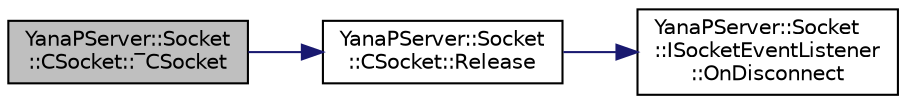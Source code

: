 digraph "YanaPServer::Socket::CSocket::‾CSocket"
{
  edge [fontname="Helvetica",fontsize="10",labelfontname="Helvetica",labelfontsize="10"];
  node [fontname="Helvetica",fontsize="10",shape=record];
  rankdir="LR";
  Node44 [label="YanaPServer::Socket\l::CSocket::‾CSocket",height=0.2,width=0.4,color="black", fillcolor="grey75", style="filled", fontcolor="black"];
  Node44 -> Node45 [color="midnightblue",fontsize="10",style="solid",fontname="Helvetica"];
  Node45 [label="YanaPServer::Socket\l::CSocket::Release",height=0.2,width=0.4,color="black", fillcolor="white", style="filled",URL="$class_yana_p_server_1_1_socket_1_1_c_socket.html#a881d0e1ceedb2a8310c21085edbb3908",tooltip="解放 "];
  Node45 -> Node46 [color="midnightblue",fontsize="10",style="solid",fontname="Helvetica"];
  Node46 [label="YanaPServer::Socket\l::ISocketEventListener\l::OnDisconnect",height=0.2,width=0.4,color="black", fillcolor="white", style="filled",URL="$class_yana_p_server_1_1_socket_1_1_i_socket_event_listener.html#a8df68419b9450624045a4073f593d56d",tooltip="切断された "];
}
